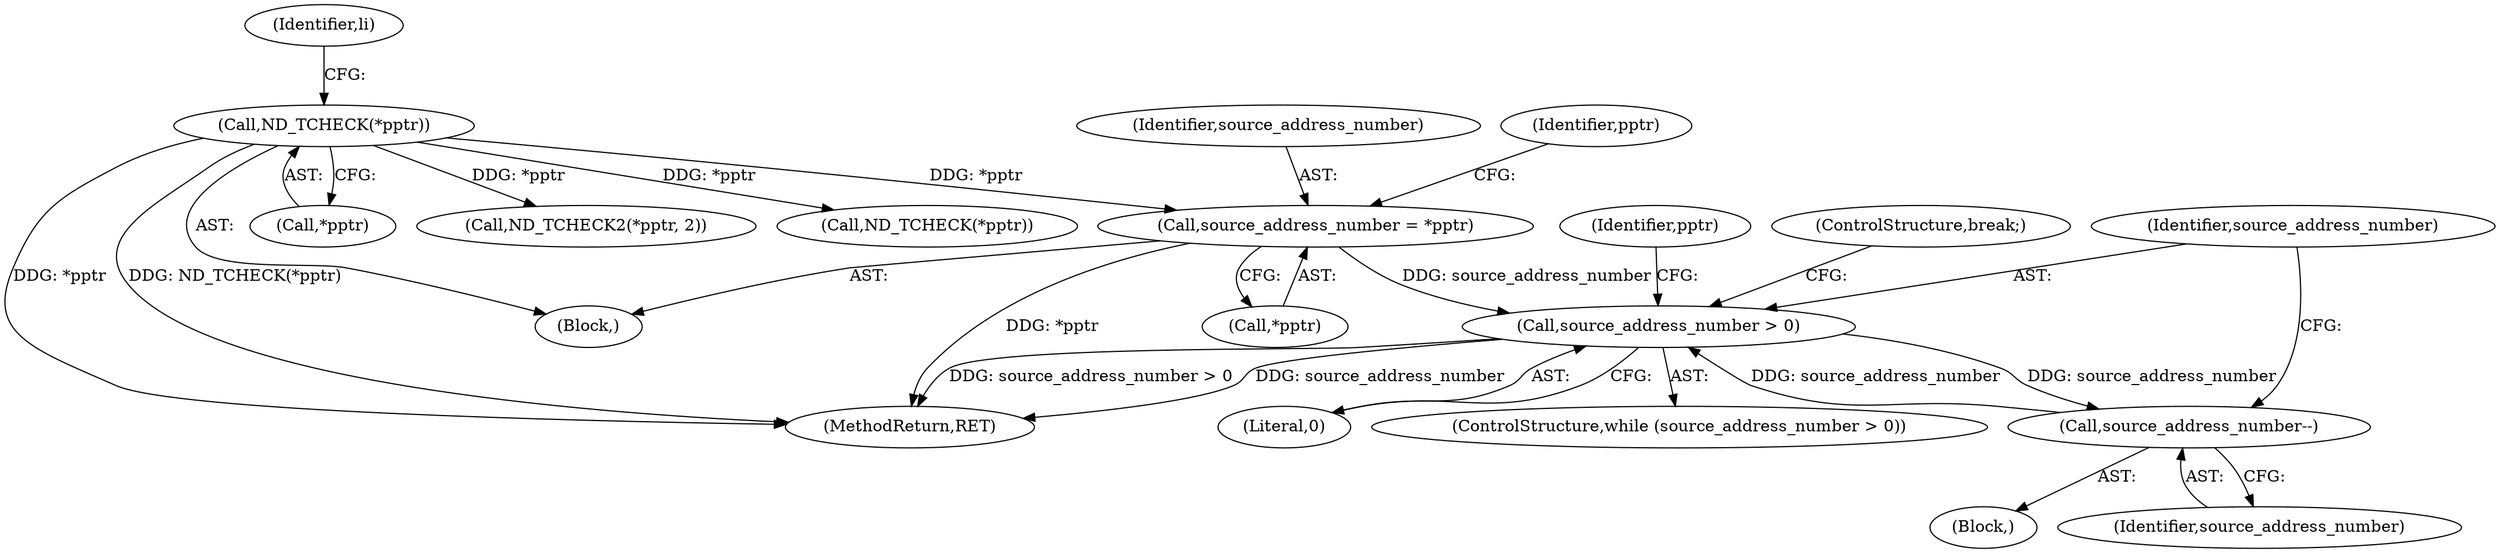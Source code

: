 digraph "0_tcpdump_c177cb3800a9a68d79b2812f0ffcb9479abd6eb8@pointer" {
"1000557" [label="(Call,source_address_number = *pptr)"];
"1000544" [label="(Call,ND_TCHECK(*pptr))"];
"1000572" [label="(Call,source_address_number > 0)"];
"1000628" [label="(Call,source_address_number--)"];
"1000573" [label="(Identifier,source_address_number)"];
"1000558" [label="(Identifier,source_address_number)"];
"1000576" [label="(Call,ND_TCHECK(*pptr))"];
"1000549" [label="(Identifier,li)"];
"1000575" [label="(Block,)"];
"1000562" [label="(Identifier,pptr)"];
"1000572" [label="(Call,source_address_number > 0)"];
"1000545" [label="(Call,*pptr)"];
"1000571" [label="(ControlStructure,while (source_address_number > 0))"];
"1000630" [label="(ControlStructure,break;)"];
"1000629" [label="(Identifier,source_address_number)"];
"1000865" [label="(MethodReturn,RET)"];
"1000544" [label="(Call,ND_TCHECK(*pptr))"];
"1000728" [label="(Call,ND_TCHECK2(*pptr, 2))"];
"1000574" [label="(Literal,0)"];
"1000578" [label="(Identifier,pptr)"];
"1000628" [label="(Call,source_address_number--)"];
"1000557" [label="(Call,source_address_number = *pptr)"];
"1000559" [label="(Call,*pptr)"];
"1000352" [label="(Block,)"];
"1000557" -> "1000352"  [label="AST: "];
"1000557" -> "1000559"  [label="CFG: "];
"1000558" -> "1000557"  [label="AST: "];
"1000559" -> "1000557"  [label="AST: "];
"1000562" -> "1000557"  [label="CFG: "];
"1000557" -> "1000865"  [label="DDG: *pptr"];
"1000544" -> "1000557"  [label="DDG: *pptr"];
"1000557" -> "1000572"  [label="DDG: source_address_number"];
"1000544" -> "1000352"  [label="AST: "];
"1000544" -> "1000545"  [label="CFG: "];
"1000545" -> "1000544"  [label="AST: "];
"1000549" -> "1000544"  [label="CFG: "];
"1000544" -> "1000865"  [label="DDG: *pptr"];
"1000544" -> "1000865"  [label="DDG: ND_TCHECK(*pptr)"];
"1000544" -> "1000576"  [label="DDG: *pptr"];
"1000544" -> "1000728"  [label="DDG: *pptr"];
"1000572" -> "1000571"  [label="AST: "];
"1000572" -> "1000574"  [label="CFG: "];
"1000573" -> "1000572"  [label="AST: "];
"1000574" -> "1000572"  [label="AST: "];
"1000578" -> "1000572"  [label="CFG: "];
"1000630" -> "1000572"  [label="CFG: "];
"1000572" -> "1000865"  [label="DDG: source_address_number > 0"];
"1000572" -> "1000865"  [label="DDG: source_address_number"];
"1000628" -> "1000572"  [label="DDG: source_address_number"];
"1000572" -> "1000628"  [label="DDG: source_address_number"];
"1000628" -> "1000575"  [label="AST: "];
"1000628" -> "1000629"  [label="CFG: "];
"1000629" -> "1000628"  [label="AST: "];
"1000573" -> "1000628"  [label="CFG: "];
}
